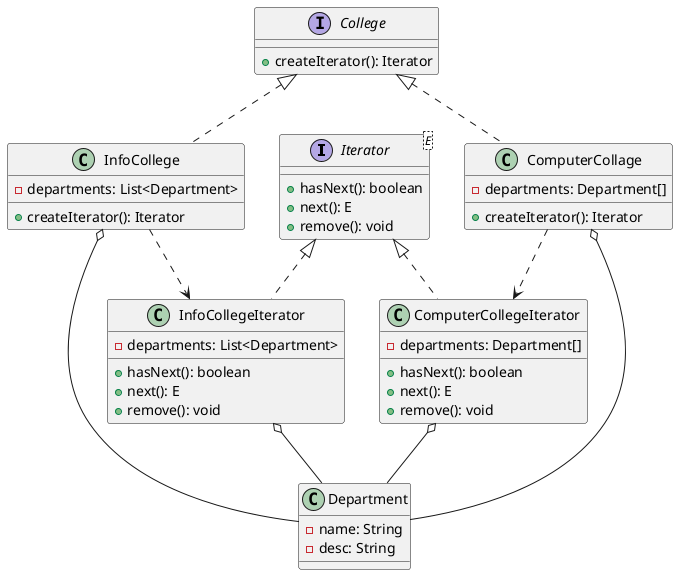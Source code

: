 @startuml

interface Iterator<E>{
    + hasNext(): boolean
    + next(): E
    + remove(): void
}

class ComputerCollegeIterator{
    - departments: Department[]
    + hasNext(): boolean
    + next(): E
    + remove(): void
}

class InfoCollegeIterator{
    - departments: List<Department>
    + hasNext(): boolean
    + next(): E
    + remove(): void
}

class Department{
    - name: String
    - desc: String
}

Iterator <|.. ComputerCollegeIterator
Iterator <|.. InfoCollegeIterator
ComputerCollegeIterator o-- Department
InfoCollegeIterator o-- Department
interface College{
    + createIterator(): Iterator
}

class ComputerCollage{
    - departments: Department[]
    + createIterator(): Iterator
}

class InfoCollege{
    - departments: List<Department>
    + createIterator(): Iterator
}

College <|.. ComputerCollage
College <|.. InfoCollege
ComputerCollage o-- Department
InfoCollege o-- Department

ComputerCollage ..> ComputerCollegeIterator
InfoCollege ..> InfoCollegeIterator



@enduml
